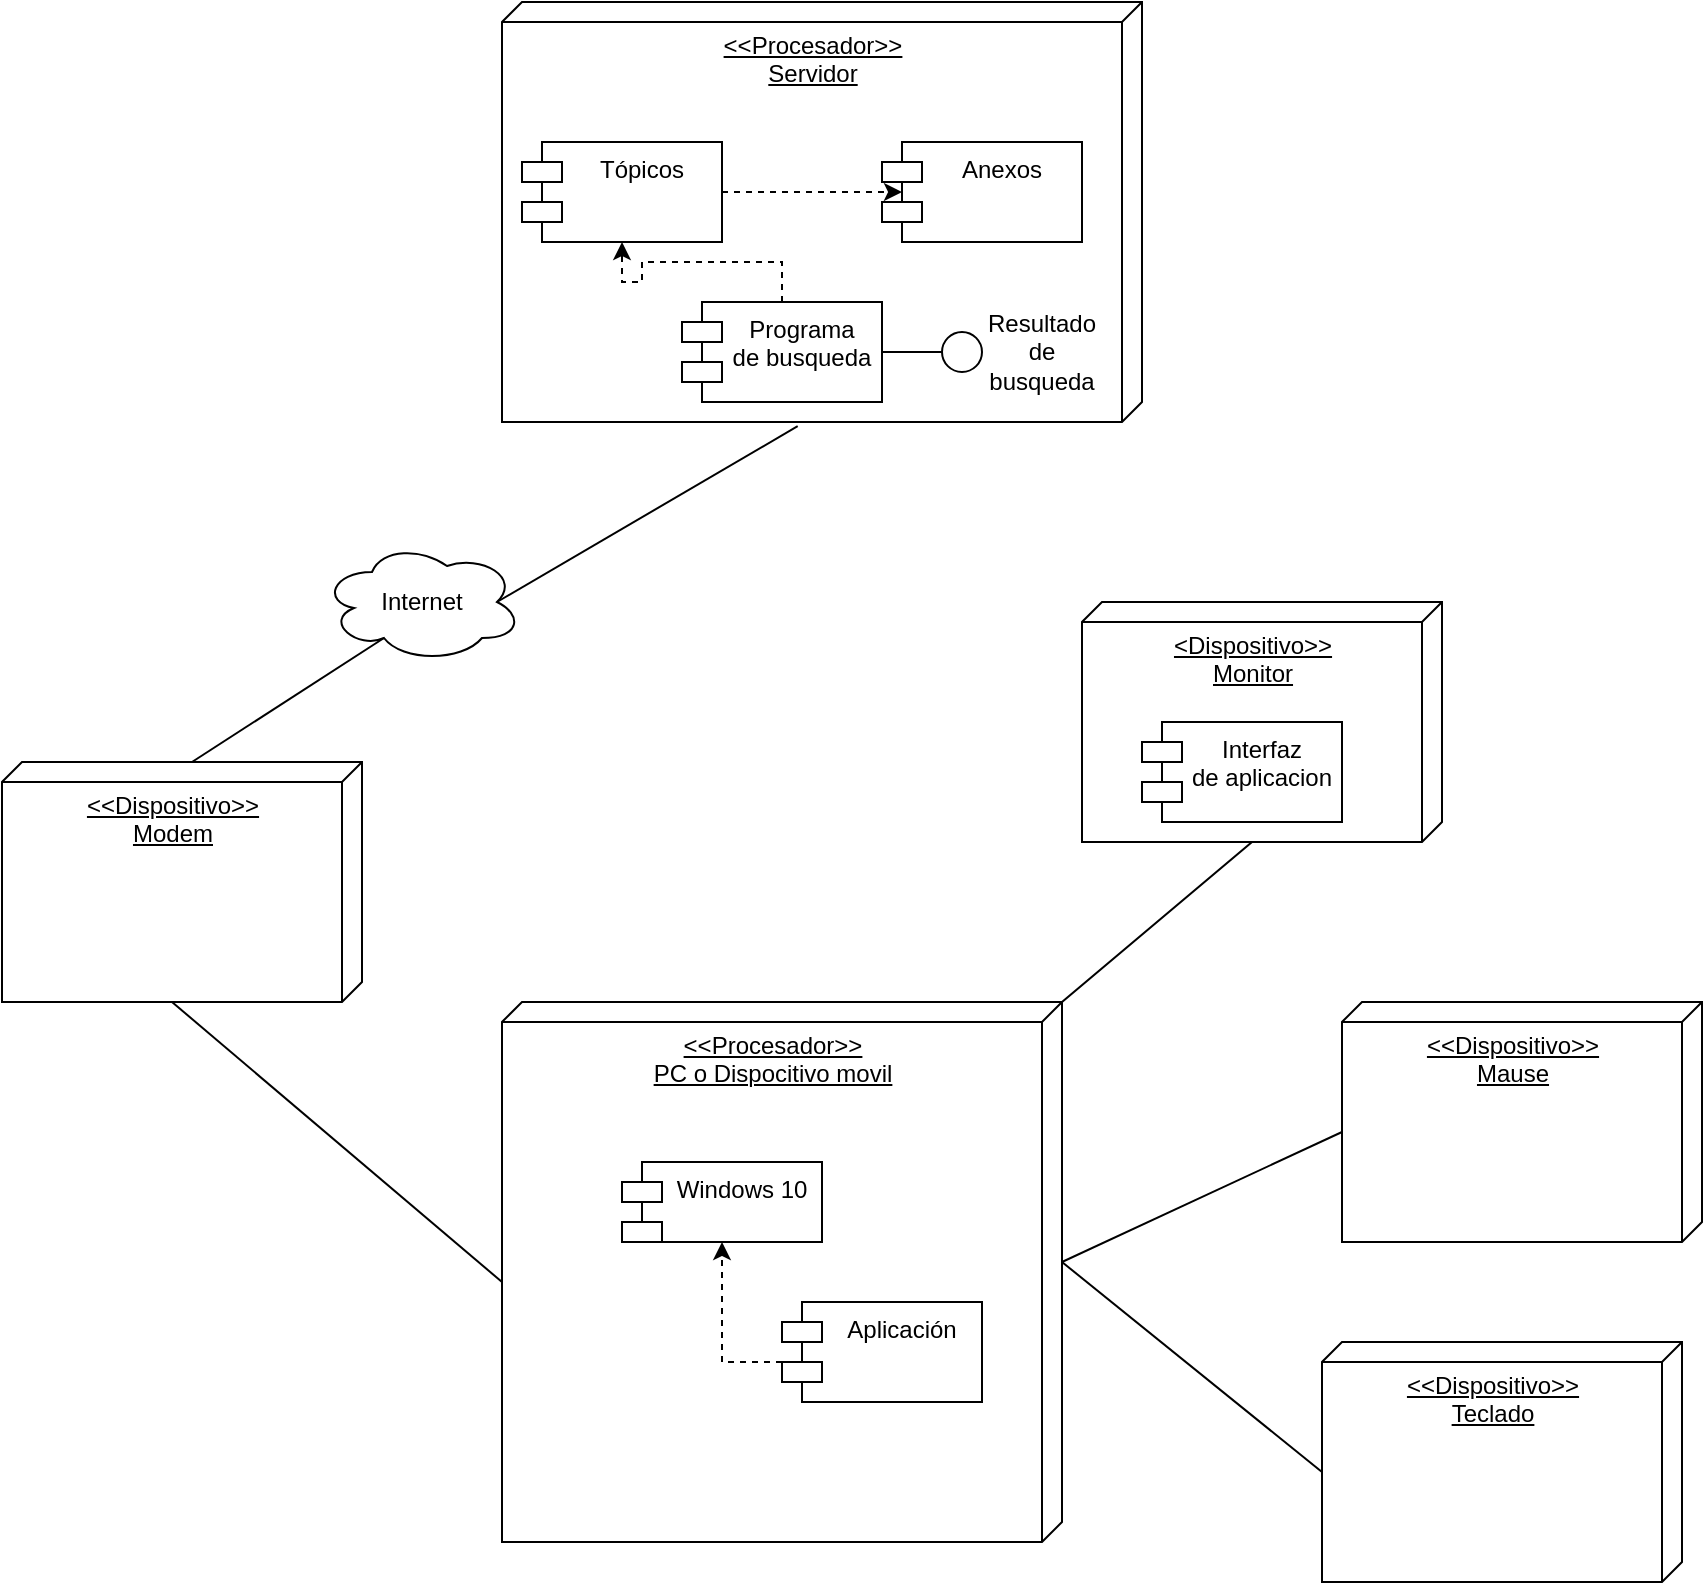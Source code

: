 <mxfile>
    <diagram id="felAQJPQqQuOF8d88bxA" name="Page-1">
        <mxGraphModel dx="1117" dy="790" grid="1" gridSize="10" guides="1" tooltips="1" connect="1" arrows="1" fold="1" page="1" pageScale="1" pageWidth="1169" pageHeight="1654" math="0" shadow="0">
            <root>
                <mxCell id="0"/>
                <mxCell id="1" parent="0"/>
                <mxCell id="3" value="&amp;lt;&amp;lt;Procesador&amp;gt;&amp;gt;&lt;br&gt;PC o Dispocitivo movil&lt;br&gt;" style="verticalAlign=top;align=center;spacingTop=8;spacingLeft=2;spacingRight=12;shape=cube;size=10;direction=south;fontStyle=4;html=1;" vertex="1" parent="1">
                    <mxGeometry x="350" y="840" width="280" height="270" as="geometry"/>
                </mxCell>
                <mxCell id="8" value="&amp;lt;Dispositivo&amp;gt;&amp;gt;&lt;br&gt;Monitor&lt;br&gt;&lt;br&gt;" style="verticalAlign=top;align=center;spacingTop=8;spacingLeft=2;spacingRight=12;shape=cube;size=10;direction=south;fontStyle=4;html=1;" vertex="1" parent="1">
                    <mxGeometry x="640" y="640" width="180" height="120" as="geometry"/>
                </mxCell>
                <mxCell id="12" style="edgeStyle=orthogonalEdgeStyle;rounded=0;orthogonalLoop=1;jettySize=auto;html=1;entryX=0.5;entryY=1;entryDx=0;entryDy=0;dashed=1;entryPerimeter=0;" edge="1" parent="1" source="10" target="11">
                    <mxGeometry relative="1" as="geometry">
                        <mxPoint x="460" y="1000" as="targetPoint"/>
                        <Array as="points">
                            <mxPoint x="540" y="1020"/>
                            <mxPoint x="460" y="1020"/>
                            <mxPoint x="460" y="1000"/>
                        </Array>
                    </mxGeometry>
                </mxCell>
                <mxCell id="10" value="Aplicación" style="shape=module;align=left;spacingLeft=20;align=center;verticalAlign=top;" vertex="1" parent="1">
                    <mxGeometry x="490" y="990" width="100" height="50" as="geometry"/>
                </mxCell>
                <mxCell id="11" value="Windows 10" style="shape=module;align=left;spacingLeft=20;align=center;verticalAlign=top;" vertex="1" parent="1">
                    <mxGeometry x="410" y="920" width="100" height="40" as="geometry"/>
                </mxCell>
                <mxCell id="13" value="&amp;lt;&amp;lt;Procesador&amp;gt;&amp;gt;&lt;br&gt;Servidor&lt;br&gt;&lt;br&gt;" style="verticalAlign=top;align=center;spacingTop=8;spacingLeft=2;spacingRight=12;shape=cube;size=10;direction=south;fontStyle=4;html=1;" vertex="1" parent="1">
                    <mxGeometry x="350" y="340" width="320" height="210" as="geometry"/>
                </mxCell>
                <mxCell id="20" value="" style="endArrow=none;html=1;entryX=0;entryY=0;entryDx=120;entryDy=95;entryPerimeter=0;exitX=0;exitY=0;exitDx=0;exitDy=0;exitPerimeter=0;" edge="1" parent="1" source="3" target="8">
                    <mxGeometry width="50" height="50" relative="1" as="geometry">
                        <mxPoint x="670" y="800" as="sourcePoint"/>
                        <mxPoint x="720" y="750" as="targetPoint"/>
                    </mxGeometry>
                </mxCell>
                <mxCell id="26" style="edgeStyle=orthogonalEdgeStyle;rounded=0;orthogonalLoop=1;jettySize=auto;html=1;dashed=1;" edge="1" parent="1" source="21" target="24">
                    <mxGeometry relative="1" as="geometry"/>
                </mxCell>
                <mxCell id="21" value="Programa &#10;de busqueda" style="shape=module;align=left;spacingLeft=20;align=center;verticalAlign=top;" vertex="1" parent="1">
                    <mxGeometry x="440" y="490" width="100" height="50" as="geometry"/>
                </mxCell>
                <mxCell id="27" style="edgeStyle=orthogonalEdgeStyle;rounded=0;orthogonalLoop=1;jettySize=auto;html=1;entryX=0.1;entryY=0.5;entryDx=0;entryDy=0;entryPerimeter=0;dashed=1;" edge="1" parent="1" source="24" target="25">
                    <mxGeometry relative="1" as="geometry"/>
                </mxCell>
                <mxCell id="24" value="Tópicos" style="shape=module;align=left;spacingLeft=20;align=center;verticalAlign=top;" vertex="1" parent="1">
                    <mxGeometry x="360" y="410" width="100" height="50" as="geometry"/>
                </mxCell>
                <mxCell id="25" value="Anexos" style="shape=module;align=left;spacingLeft=20;align=center;verticalAlign=top;" vertex="1" parent="1">
                    <mxGeometry x="540" y="410" width="100" height="50" as="geometry"/>
                </mxCell>
                <mxCell id="29" value="" style="endArrow=none;html=1;exitX=1;exitY=0.5;exitDx=0;exitDy=0;entryX=0.833;entryY=0.25;entryDx=0;entryDy=0;entryPerimeter=0;" edge="1" parent="1" source="30" target="13">
                    <mxGeometry width="50" height="50" relative="1" as="geometry">
                        <mxPoint x="570" y="540" as="sourcePoint"/>
                        <mxPoint x="620" y="490" as="targetPoint"/>
                    </mxGeometry>
                </mxCell>
                <mxCell id="32" value="Internet" style="ellipse;shape=cloud;whiteSpace=wrap;html=1;align=center;" vertex="1" parent="1">
                    <mxGeometry x="260" y="610" width="100" height="60" as="geometry"/>
                </mxCell>
                <mxCell id="33" value="Resultado de busqueda" style="text;html=1;strokeColor=none;fillColor=none;align=center;verticalAlign=middle;whiteSpace=wrap;rounded=0;" vertex="1" parent="1">
                    <mxGeometry x="600" y="505" width="40" height="20" as="geometry"/>
                </mxCell>
                <mxCell id="30" value="" style="ellipse;whiteSpace=wrap;html=1;aspect=fixed;" vertex="1" parent="1">
                    <mxGeometry x="570" y="505" width="20" height="20" as="geometry"/>
                </mxCell>
                <mxCell id="35" value="" style="endArrow=none;html=1;exitX=1;exitY=0.5;exitDx=0;exitDy=0;" edge="1" parent="1" source="21">
                    <mxGeometry width="50" height="50" relative="1" as="geometry">
                        <mxPoint x="540" y="515" as="sourcePoint"/>
                        <mxPoint x="570" y="515" as="targetPoint"/>
                    </mxGeometry>
                </mxCell>
                <mxCell id="36" value="&amp;lt;&amp;lt;Dispositivo&amp;gt;&amp;gt;&lt;br&gt;Modem&lt;br&gt;&lt;br&gt;" style="verticalAlign=top;align=center;spacingTop=8;spacingLeft=2;spacingRight=12;shape=cube;size=10;direction=south;fontStyle=4;html=1;" vertex="1" parent="1">
                    <mxGeometry x="100" y="720" width="180" height="120" as="geometry"/>
                </mxCell>
                <mxCell id="37" value="Interfaz &#10;de aplicacion" style="shape=module;align=left;spacingLeft=20;align=center;verticalAlign=top;" vertex="1" parent="1">
                    <mxGeometry x="670" y="700" width="100" height="50" as="geometry"/>
                </mxCell>
                <mxCell id="38" value="" style="endArrow=none;html=1;exitX=0.875;exitY=0.5;exitDx=0;exitDy=0;exitPerimeter=0;entryX=1.01;entryY=0.538;entryDx=0;entryDy=0;entryPerimeter=0;" edge="1" parent="1" source="32" target="13">
                    <mxGeometry width="50" height="50" relative="1" as="geometry">
                        <mxPoint x="410" y="640" as="sourcePoint"/>
                        <mxPoint x="460" y="590" as="targetPoint"/>
                    </mxGeometry>
                </mxCell>
                <mxCell id="39" value="" style="endArrow=none;html=1;entryX=0.31;entryY=0.8;entryDx=0;entryDy=0;entryPerimeter=0;exitX=0;exitY=0;exitDx=0;exitDy=85;exitPerimeter=0;" edge="1" parent="1" source="36" target="32">
                    <mxGeometry width="50" height="50" relative="1" as="geometry">
                        <mxPoint x="165" y="690" as="sourcePoint"/>
                        <mxPoint x="215" y="640" as="targetPoint"/>
                    </mxGeometry>
                </mxCell>
                <mxCell id="40" value="" style="endArrow=none;html=1;entryX=0;entryY=0;entryDx=120;entryDy=95;entryPerimeter=0;exitX=0;exitY=0;exitDx=140;exitDy=280;exitPerimeter=0;" edge="1" parent="1" source="3" target="36">
                    <mxGeometry width="50" height="50" relative="1" as="geometry">
                        <mxPoint x="180" y="960" as="sourcePoint"/>
                        <mxPoint x="230" y="910" as="targetPoint"/>
                    </mxGeometry>
                </mxCell>
                <mxCell id="41" value="&amp;lt;&amp;lt;Dispositivo&amp;gt;&amp;gt;&lt;br&gt;Mause" style="verticalAlign=top;align=center;spacingTop=8;spacingLeft=2;spacingRight=12;shape=cube;size=10;direction=south;fontStyle=4;html=1;" vertex="1" parent="1">
                    <mxGeometry x="770" y="840" width="180" height="120" as="geometry"/>
                </mxCell>
                <mxCell id="42" value="&amp;lt;&amp;lt;Dispositivo&amp;gt;&amp;gt;&lt;br&gt;Teclado" style="verticalAlign=top;align=center;spacingTop=8;spacingLeft=2;spacingRight=12;shape=cube;size=10;direction=south;fontStyle=4;html=1;" vertex="1" parent="1">
                    <mxGeometry x="760" y="1010" width="180" height="120" as="geometry"/>
                </mxCell>
                <mxCell id="44" value="" style="endArrow=none;html=1;entryX=0;entryY=0;entryDx=65;entryDy=180;entryPerimeter=0;exitX=0;exitY=0;exitDx=130;exitDy=0;exitPerimeter=0;" edge="1" parent="1" source="3" target="41">
                    <mxGeometry width="50" height="50" relative="1" as="geometry">
                        <mxPoint x="660" y="950" as="sourcePoint"/>
                        <mxPoint x="710" y="900" as="targetPoint"/>
                    </mxGeometry>
                </mxCell>
                <mxCell id="45" value="" style="endArrow=none;html=1;entryX=0;entryY=0;entryDx=65;entryDy=180;entryPerimeter=0;exitX=0;exitY=0;exitDx=130;exitDy=0;exitPerimeter=0;" edge="1" parent="1" source="3" target="42">
                    <mxGeometry width="50" height="50" relative="1" as="geometry">
                        <mxPoint x="660" y="1120" as="sourcePoint"/>
                        <mxPoint x="710" y="1070" as="targetPoint"/>
                    </mxGeometry>
                </mxCell>
            </root>
        </mxGraphModel>
    </diagram>
</mxfile>